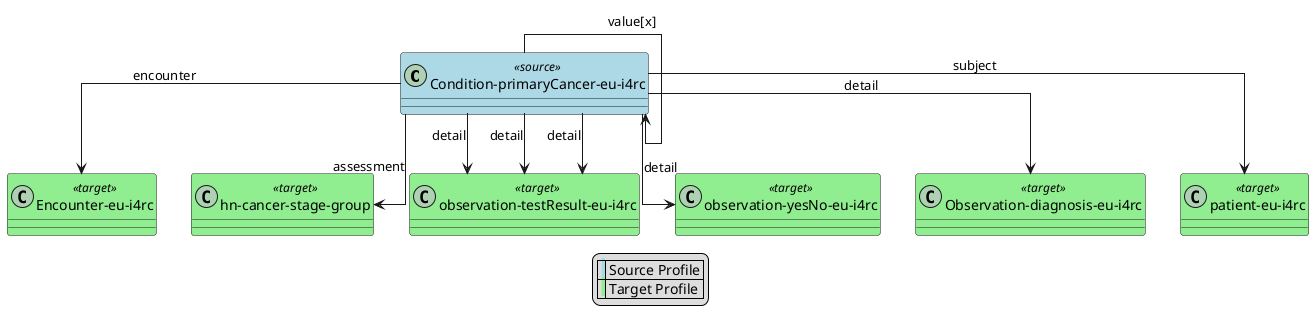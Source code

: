 
@startuml
!define RECTANGLE class
skinparam linetype ortho

skinparam class {
    BackgroundColor<<source>> LightBlue
    BackgroundColor<<target>> LightGreen
}
RECTANGLE ConditionprimaryCancereui4rc as "Condition-primaryCancer-eu-i4rc" <<source>> [[StructureDefinition-Condition-primaryCancer-eu-i4rc.html]]
RECTANGLE Encountereui4rc as "Encounter-eu-i4rc" <<target>> [[StructureDefinition-Encounter-eu-i4rc.html]]
RECTANGLE hncancerstagegroup as "hn-cancer-stage-group" <<target>> [[StructureDefinition-hn-cancer-stage-group.html]]
RECTANGLE observationtestResulteui4rc as "observation-testResult-eu-i4rc" <<target>> [[StructureDefinition-observation-testResult-eu-i4rc.html]]
RECTANGLE observationyesNoeui4rc as "observation-yesNo-eu-i4rc" <<target>> [[StructureDefinition-observation-yesNo-eu-i4rc.html]]
RECTANGLE Observationdiagnosiseui4rc as "Observation-diagnosis-eu-i4rc" <<target>> [[StructureDefinition-Observation-diagnosis-eu-i4rc.html]]
RECTANGLE patienteui4rc as "patient-eu-i4rc" <<target>> [[StructureDefinition-patient-eu-i4rc.html]]
ConditionprimaryCancereui4rc --> ConditionprimaryCancereui4rc : "value[x]"
ConditionprimaryCancereui4rc --> patienteui4rc : "subject"
ConditionprimaryCancereui4rc --> Encountereui4rc : "encounter"
ConditionprimaryCancereui4rc --> hncancerstagegroup : "assessment"
ConditionprimaryCancereui4rc --> Observationdiagnosiseui4rc : "detail"
ConditionprimaryCancereui4rc --> observationtestResulteui4rc : "detail"
ConditionprimaryCancereui4rc --> observationtestResulteui4rc : "detail"
ConditionprimaryCancereui4rc --> observationtestResulteui4rc : "detail"
ConditionprimaryCancereui4rc --> observationyesNoeui4rc : "detail"

legend
  | <back:LightBlue> | Source Profile |
  | <back:LightGreen> | Target Profile |
endlegend

@enduml

